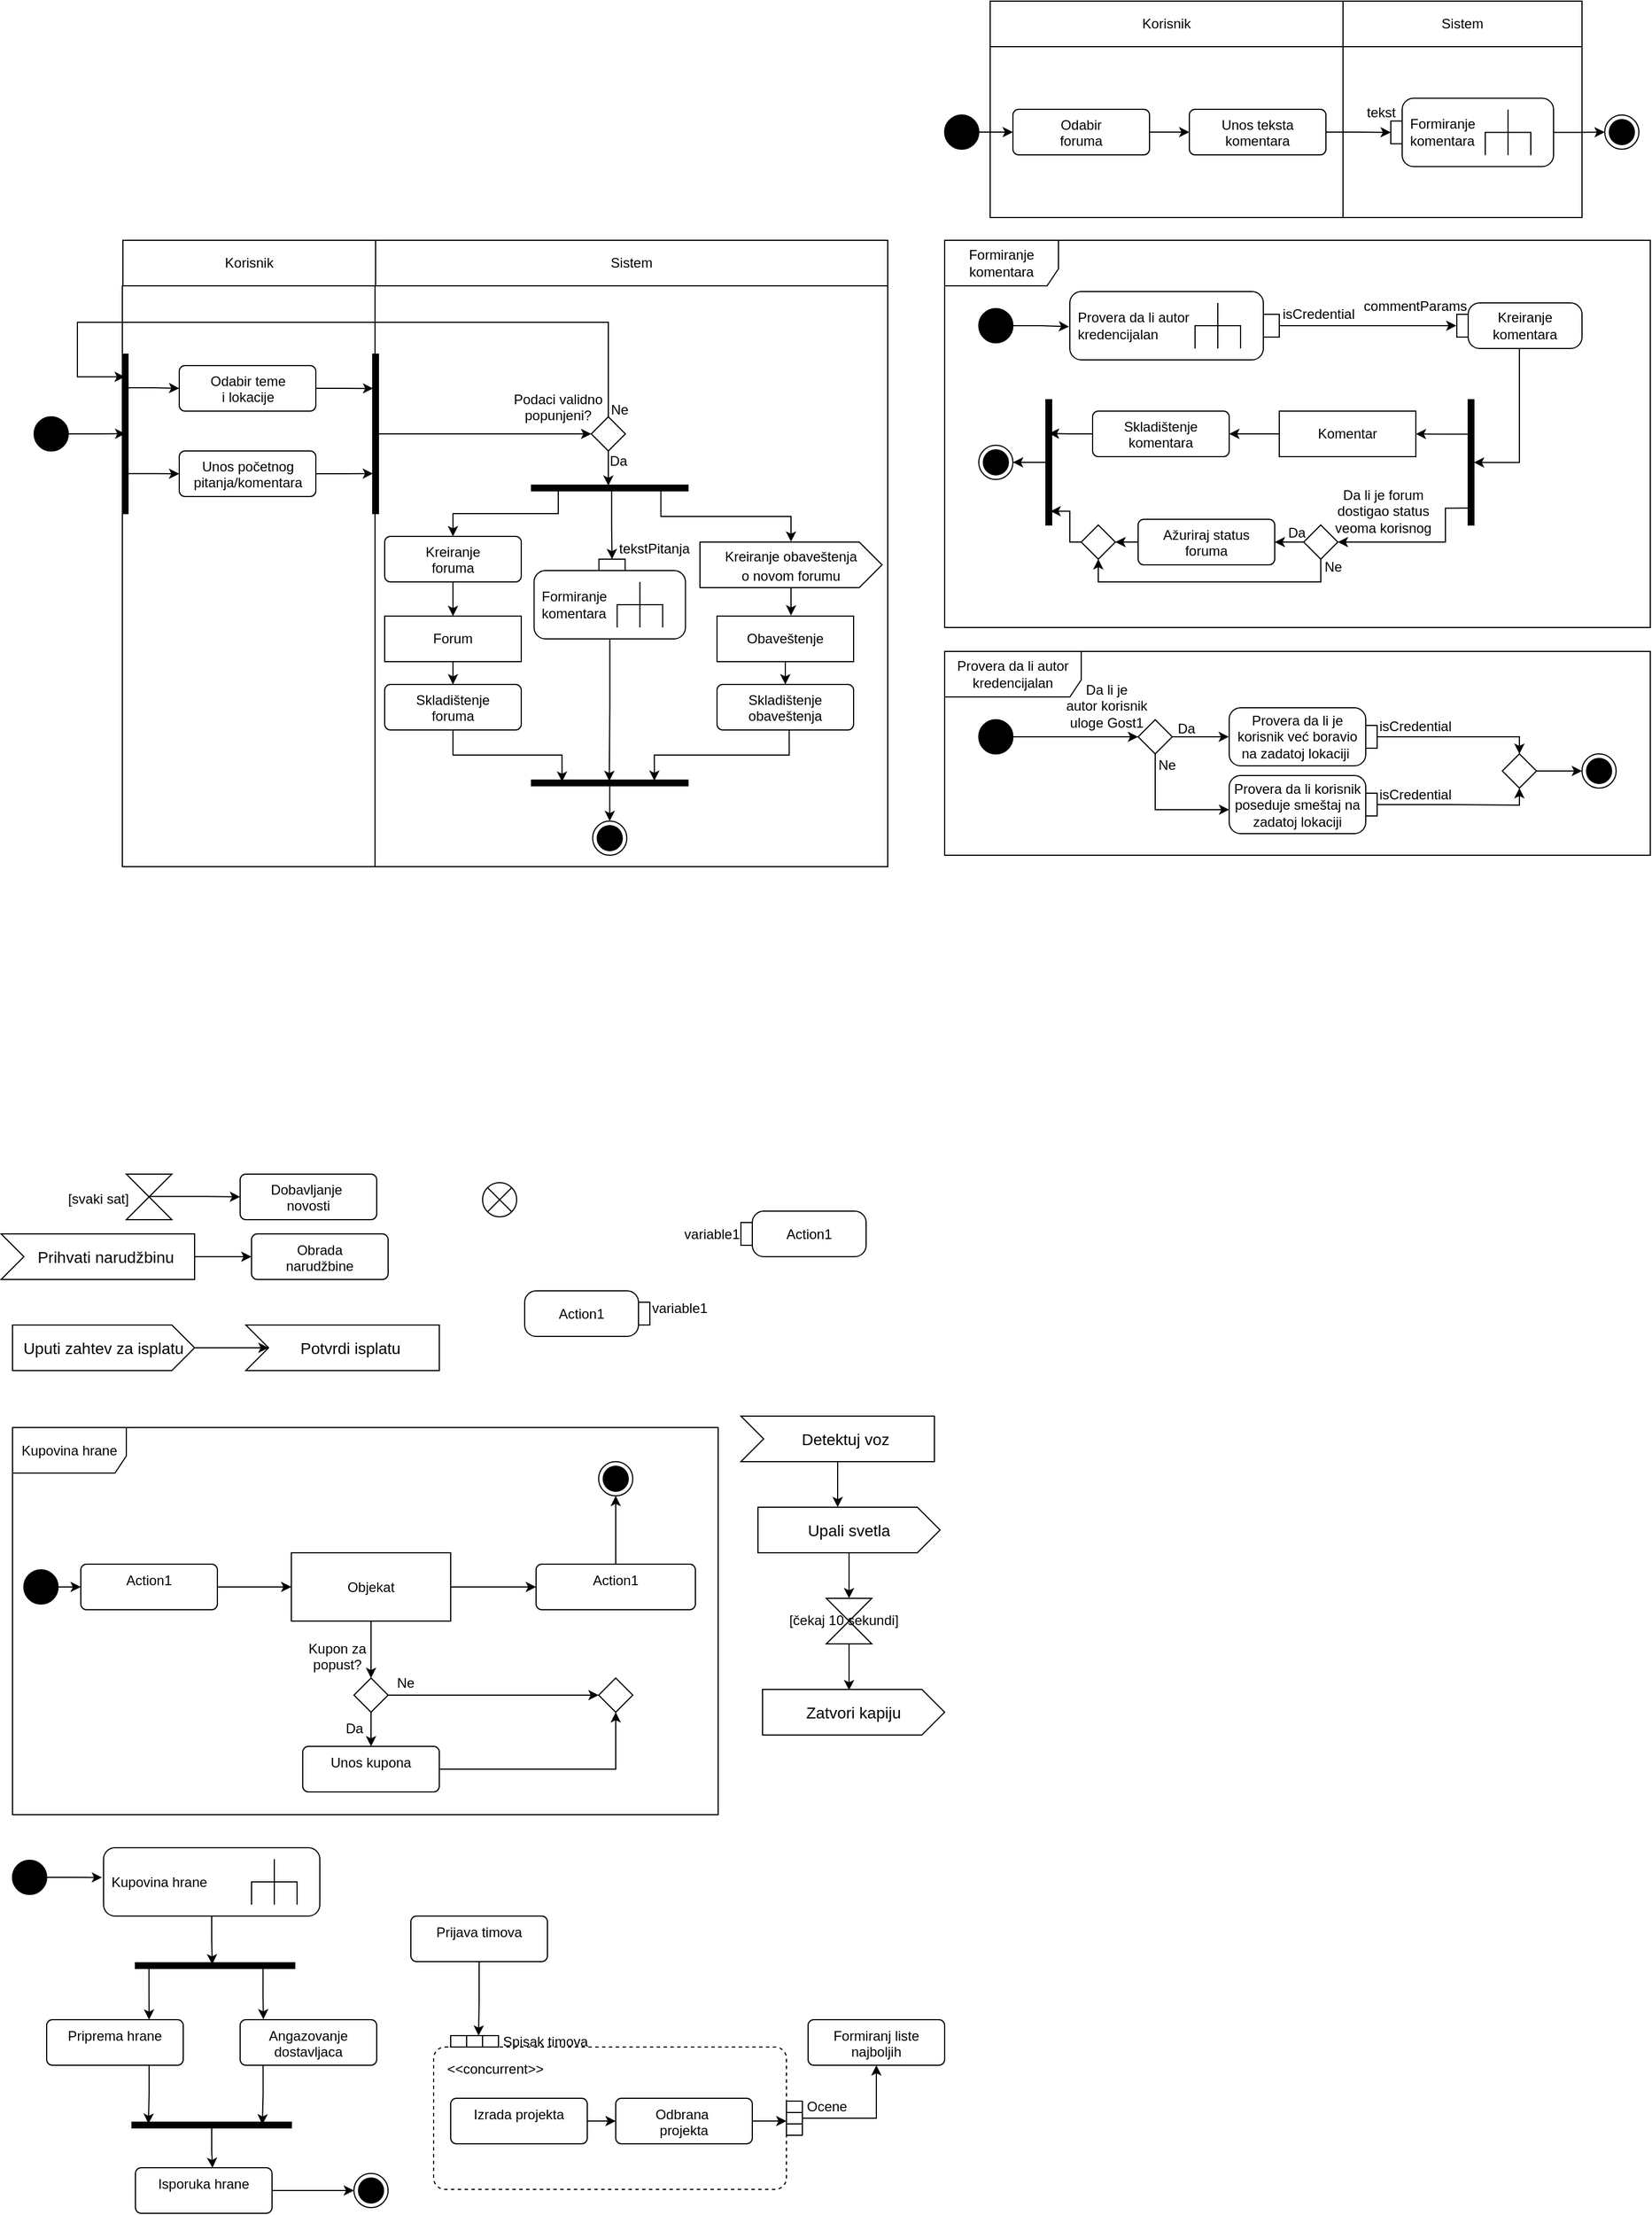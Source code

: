 <mxfile version="21.3.7" type="device">
  <diagram name="Page-1" id="Lxs0pw73j4pEeCtYoE34">
    <mxGraphModel dx="1413" dy="1881" grid="1" gridSize="10" guides="1" tooltips="1" connect="1" arrows="1" fold="1" page="1" pageScale="1" pageWidth="850" pageHeight="1100" math="0" shadow="0">
      <root>
        <mxCell id="0" />
        <mxCell id="1" parent="0" />
        <mxCell id="RdvcRnJohRn7lak4S_97-227" value="" style="html=1;align=center;verticalAlign=middle;rounded=0;absoluteArcSize=1;arcSize=10;dashed=0;whiteSpace=wrap;" vertex="1" parent="1">
          <mxGeometry x="1200" y="-810" width="210" height="150" as="geometry" />
        </mxCell>
        <mxCell id="RdvcRnJohRn7lak4S_97-225" value="" style="html=1;align=center;verticalAlign=middle;rounded=0;absoluteArcSize=1;arcSize=10;dashed=0;whiteSpace=wrap;" vertex="1" parent="1">
          <mxGeometry x="890" y="-810" width="310" height="150" as="geometry" />
        </mxCell>
        <mxCell id="RdvcRnJohRn7lak4S_97-142" value="" style="html=1;align=center;verticalAlign=middle;rounded=0;absoluteArcSize=1;arcSize=10;dashed=0;whiteSpace=wrap;" vertex="1" parent="1">
          <mxGeometry x="349.5" y="-600" width="450.5" height="510" as="geometry" />
        </mxCell>
        <mxCell id="RdvcRnJohRn7lak4S_97-141" value="" style="html=1;align=center;verticalAlign=middle;rounded=0;absoluteArcSize=1;arcSize=10;dashed=0;whiteSpace=wrap;" vertex="1" parent="1">
          <mxGeometry x="127.5" y="-600" width="222" height="510" as="geometry" />
        </mxCell>
        <mxCell id="RdvcRnJohRn7lak4S_97-9" style="edgeStyle=orthogonalEdgeStyle;rounded=0;orthogonalLoop=1;jettySize=auto;html=1;entryX=0;entryY=0.5;entryDx=0;entryDy=0;" edge="1" parent="1" source="RdvcRnJohRn7lak4S_97-1" target="RdvcRnJohRn7lak4S_97-15">
          <mxGeometry relative="1" as="geometry">
            <mxPoint x="281" y="542.5" as="targetPoint" />
          </mxGeometry>
        </mxCell>
        <mxCell id="RdvcRnJohRn7lak4S_97-1" value="Action1" style="html=1;align=center;verticalAlign=top;rounded=1;absoluteArcSize=1;arcSize=10;dashed=0;whiteSpace=wrap;" vertex="1" parent="1">
          <mxGeometry x="91" y="522.5" width="120" height="40" as="geometry" />
        </mxCell>
        <mxCell id="RdvcRnJohRn7lak4S_97-2" value="Action1" style="shape=mxgraph.uml25.action;html=1;align=center;verticalAlign=middle;absoluteArcSize=1;arcSize=10;dashed=0;spacingRight=10;whiteSpace=wrap;" vertex="1" parent="1">
          <mxGeometry x="481" y="282.5" width="110" height="40" as="geometry" />
        </mxCell>
        <mxCell id="RdvcRnJohRn7lak4S_97-3" value="variable1" style="text;verticalAlign=middle;align=left;html=1;" vertex="1" parent="RdvcRnJohRn7lak4S_97-2">
          <mxGeometry x="110" width="60" height="30" as="geometry" />
        </mxCell>
        <mxCell id="RdvcRnJohRn7lak4S_97-4" value="Action1" style="shape=mxgraph.uml25.action;html=1;align=center;verticalAlign=middle;absoluteArcSize=1;arcSize=10;dashed=0;spacingLeft=10;flipH=1;whiteSpace=wrap;" vertex="1" parent="1">
          <mxGeometry x="671" y="212.5" width="110" height="40" as="geometry" />
        </mxCell>
        <mxCell id="RdvcRnJohRn7lak4S_97-5" value="variable1" style="text;verticalAlign=middle;align=right;html=1;" vertex="1" parent="RdvcRnJohRn7lak4S_97-4">
          <mxGeometry x="-60" width="60" height="40" as="geometry" />
        </mxCell>
        <mxCell id="RdvcRnJohRn7lak4S_97-39" style="edgeStyle=orthogonalEdgeStyle;rounded=0;orthogonalLoop=1;jettySize=auto;html=1;entryX=0.297;entryY=0.518;entryDx=0;entryDy=0;entryPerimeter=0;" edge="1" parent="1" source="RdvcRnJohRn7lak4S_97-6" target="RdvcRnJohRn7lak4S_97-38">
          <mxGeometry relative="1" as="geometry" />
        </mxCell>
        <mxCell id="RdvcRnJohRn7lak4S_97-6" value="Kupovina hrane" style="shape=mxgraph.uml25.behaviorAction;html=1;rounded=1;absoluteArcSize=1;arcSize=10;align=left;spacingLeft=5;whiteSpace=wrap;" vertex="1" parent="1">
          <mxGeometry x="111" y="771.5" width="190" height="60" as="geometry" />
        </mxCell>
        <mxCell id="RdvcRnJohRn7lak4S_97-10" style="edgeStyle=orthogonalEdgeStyle;rounded=0;orthogonalLoop=1;jettySize=auto;html=1;entryX=0;entryY=0.5;entryDx=0;entryDy=0;exitX=1;exitY=0.5;exitDx=0;exitDy=0;" edge="1" parent="1" source="RdvcRnJohRn7lak4S_97-15" target="RdvcRnJohRn7lak4S_97-8">
          <mxGeometry relative="1" as="geometry">
            <mxPoint x="421" y="542.5" as="sourcePoint" />
          </mxGeometry>
        </mxCell>
        <mxCell id="RdvcRnJohRn7lak4S_97-20" style="edgeStyle=orthogonalEdgeStyle;rounded=0;orthogonalLoop=1;jettySize=auto;html=1;entryX=0.5;entryY=1;entryDx=0;entryDy=0;" edge="1" parent="1" source="RdvcRnJohRn7lak4S_97-8" target="RdvcRnJohRn7lak4S_97-18">
          <mxGeometry relative="1" as="geometry" />
        </mxCell>
        <mxCell id="RdvcRnJohRn7lak4S_97-8" value="Action1" style="html=1;align=center;verticalAlign=top;rounded=1;absoluteArcSize=1;arcSize=10;dashed=0;whiteSpace=wrap;" vertex="1" parent="1">
          <mxGeometry x="491" y="522.5" width="140" height="40" as="geometry" />
        </mxCell>
        <mxCell id="RdvcRnJohRn7lak4S_97-22" style="edgeStyle=orthogonalEdgeStyle;rounded=0;orthogonalLoop=1;jettySize=auto;html=1;entryX=0.5;entryY=0;entryDx=0;entryDy=0;" edge="1" parent="1" source="RdvcRnJohRn7lak4S_97-15" target="RdvcRnJohRn7lak4S_97-21">
          <mxGeometry relative="1" as="geometry" />
        </mxCell>
        <mxCell id="RdvcRnJohRn7lak4S_97-15" value="Objekat" style="html=1;align=center;verticalAlign=middle;rounded=0;absoluteArcSize=1;arcSize=10;dashed=0;whiteSpace=wrap;" vertex="1" parent="1">
          <mxGeometry x="276" y="512.5" width="140" height="60" as="geometry" />
        </mxCell>
        <mxCell id="RdvcRnJohRn7lak4S_97-19" style="edgeStyle=orthogonalEdgeStyle;rounded=0;orthogonalLoop=1;jettySize=auto;html=1;exitX=1;exitY=0.5;exitDx=0;exitDy=0;entryX=0;entryY=0.5;entryDx=0;entryDy=0;" edge="1" parent="1" source="RdvcRnJohRn7lak4S_97-17" target="RdvcRnJohRn7lak4S_97-1">
          <mxGeometry relative="1" as="geometry" />
        </mxCell>
        <mxCell id="RdvcRnJohRn7lak4S_97-17" value="" style="ellipse;fillColor=strokeColor;html=1;" vertex="1" parent="1">
          <mxGeometry x="41" y="527.5" width="30" height="30" as="geometry" />
        </mxCell>
        <mxCell id="RdvcRnJohRn7lak4S_97-18" value="" style="ellipse;html=1;shape=endState;fillColor=strokeColor;" vertex="1" parent="1">
          <mxGeometry x="546" y="432.5" width="30" height="30" as="geometry" />
        </mxCell>
        <mxCell id="RdvcRnJohRn7lak4S_97-28" style="edgeStyle=orthogonalEdgeStyle;rounded=0;orthogonalLoop=1;jettySize=auto;html=1;entryX=0.5;entryY=0;entryDx=0;entryDy=0;" edge="1" parent="1" source="RdvcRnJohRn7lak4S_97-21" target="RdvcRnJohRn7lak4S_97-27">
          <mxGeometry relative="1" as="geometry" />
        </mxCell>
        <mxCell id="RdvcRnJohRn7lak4S_97-30" style="edgeStyle=orthogonalEdgeStyle;rounded=0;orthogonalLoop=1;jettySize=auto;html=1;entryX=0;entryY=0.5;entryDx=0;entryDy=0;" edge="1" parent="1" source="RdvcRnJohRn7lak4S_97-21" target="RdvcRnJohRn7lak4S_97-29">
          <mxGeometry relative="1" as="geometry" />
        </mxCell>
        <mxCell id="RdvcRnJohRn7lak4S_97-21" value="" style="rhombus;" vertex="1" parent="1">
          <mxGeometry x="331" y="622.5" width="30" height="30" as="geometry" />
        </mxCell>
        <mxCell id="RdvcRnJohRn7lak4S_97-26" value="Kupon za &lt;br&gt;popust?" style="text;html=1;align=center;" vertex="1" parent="1">
          <mxGeometry x="216" y="582.5" width="200" height="25" as="geometry" />
        </mxCell>
        <mxCell id="RdvcRnJohRn7lak4S_97-32" style="edgeStyle=orthogonalEdgeStyle;rounded=0;orthogonalLoop=1;jettySize=auto;html=1;entryX=0.5;entryY=1;entryDx=0;entryDy=0;" edge="1" parent="1" source="RdvcRnJohRn7lak4S_97-27" target="RdvcRnJohRn7lak4S_97-29">
          <mxGeometry relative="1" as="geometry" />
        </mxCell>
        <mxCell id="RdvcRnJohRn7lak4S_97-27" value="Unos kupona" style="html=1;align=center;verticalAlign=top;rounded=1;absoluteArcSize=1;arcSize=10;dashed=0;whiteSpace=wrap;" vertex="1" parent="1">
          <mxGeometry x="286" y="682.5" width="120" height="40" as="geometry" />
        </mxCell>
        <mxCell id="RdvcRnJohRn7lak4S_97-29" value="" style="rhombus;" vertex="1" parent="1">
          <mxGeometry x="546" y="622.5" width="30" height="30" as="geometry" />
        </mxCell>
        <mxCell id="RdvcRnJohRn7lak4S_97-33" value="Da" style="text;html=1;align=center;" vertex="1" parent="1">
          <mxGeometry x="231" y="652.5" width="200" height="25" as="geometry" />
        </mxCell>
        <mxCell id="RdvcRnJohRn7lak4S_97-35" value="Ne" style="text;html=1;align=center;" vertex="1" parent="1">
          <mxGeometry x="276" y="612.5" width="200" height="25" as="geometry" />
        </mxCell>
        <mxCell id="RdvcRnJohRn7lak4S_97-37" style="edgeStyle=orthogonalEdgeStyle;rounded=0;orthogonalLoop=1;jettySize=auto;html=1;entryX=-0.007;entryY=0.435;entryDx=0;entryDy=0;entryPerimeter=0;" edge="1" parent="1" source="RdvcRnJohRn7lak4S_97-36" target="RdvcRnJohRn7lak4S_97-6">
          <mxGeometry relative="1" as="geometry" />
        </mxCell>
        <mxCell id="RdvcRnJohRn7lak4S_97-36" value="" style="ellipse;fillColor=strokeColor;html=1;" vertex="1" parent="1">
          <mxGeometry x="31" y="782.5" width="30" height="30" as="geometry" />
        </mxCell>
        <mxCell id="RdvcRnJohRn7lak4S_97-38" value="" style="html=1;points=[];perimeter=orthogonalPerimeter;fillColor=strokeColor;direction=south;" vertex="1" parent="1">
          <mxGeometry x="139" y="872.5" width="140" height="5" as="geometry" />
        </mxCell>
        <mxCell id="RdvcRnJohRn7lak4S_97-40" value="Priprema hrane" style="html=1;align=center;verticalAlign=top;rounded=1;absoluteArcSize=1;arcSize=10;dashed=0;whiteSpace=wrap;" vertex="1" parent="1">
          <mxGeometry x="61" y="922.5" width="120" height="40" as="geometry" />
        </mxCell>
        <mxCell id="RdvcRnJohRn7lak4S_97-41" value="Angazovanje&lt;br&gt;dostavljaca" style="html=1;align=center;verticalAlign=top;rounded=1;absoluteArcSize=1;arcSize=10;dashed=0;whiteSpace=wrap;" vertex="1" parent="1">
          <mxGeometry x="231" y="922.5" width="120" height="40" as="geometry" />
        </mxCell>
        <mxCell id="RdvcRnJohRn7lak4S_97-42" style="edgeStyle=orthogonalEdgeStyle;rounded=0;orthogonalLoop=1;jettySize=auto;html=1;exitX=1.076;exitY=0.915;exitDx=0;exitDy=0;exitPerimeter=0;entryX=0.75;entryY=0;entryDx=0;entryDy=0;" edge="1" parent="1" source="RdvcRnJohRn7lak4S_97-38" target="RdvcRnJohRn7lak4S_97-40">
          <mxGeometry relative="1" as="geometry">
            <mxPoint x="150.58" y="892.5" as="sourcePoint" />
            <mxPoint x="151" y="912.5" as="targetPoint" />
          </mxGeometry>
        </mxCell>
        <mxCell id="RdvcRnJohRn7lak4S_97-43" style="edgeStyle=orthogonalEdgeStyle;rounded=0;orthogonalLoop=1;jettySize=auto;html=1;exitX=0.897;exitY=0.199;exitDx=0;exitDy=0;exitPerimeter=0;entryX=0.17;entryY=-0.008;entryDx=0;entryDy=0;entryPerimeter=0;" edge="1" parent="1" source="RdvcRnJohRn7lak4S_97-38" target="RdvcRnJohRn7lak4S_97-41">
          <mxGeometry relative="1" as="geometry">
            <mxPoint x="251" y="882.5" as="sourcePoint" />
            <mxPoint x="251" y="912.5" as="targetPoint" />
            <Array as="points" />
          </mxGeometry>
        </mxCell>
        <mxCell id="RdvcRnJohRn7lak4S_97-49" style="edgeStyle=orthogonalEdgeStyle;rounded=0;orthogonalLoop=1;jettySize=auto;html=1;entryX=0.564;entryY=0.004;entryDx=0;entryDy=0;entryPerimeter=0;" edge="1" parent="1" source="RdvcRnJohRn7lak4S_97-44" target="RdvcRnJohRn7lak4S_97-48">
          <mxGeometry relative="1" as="geometry" />
        </mxCell>
        <mxCell id="RdvcRnJohRn7lak4S_97-44" value="" style="html=1;points=[];perimeter=orthogonalPerimeter;fillColor=strokeColor;direction=south;" vertex="1" parent="1">
          <mxGeometry x="136" y="1012.5" width="140" height="5" as="geometry" />
        </mxCell>
        <mxCell id="RdvcRnJohRn7lak4S_97-45" style="edgeStyle=orthogonalEdgeStyle;rounded=0;orthogonalLoop=1;jettySize=auto;html=1;exitX=0.75;exitY=1;exitDx=0;exitDy=0;entryX=0.278;entryY=0.897;entryDx=0;entryDy=0;entryPerimeter=0;" edge="1" parent="1" source="RdvcRnJohRn7lak4S_97-40" target="RdvcRnJohRn7lak4S_97-44">
          <mxGeometry relative="1" as="geometry">
            <mxPoint x="150.8" y="972.5" as="sourcePoint" />
            <mxPoint x="150.8" y="1017.5" as="targetPoint" />
          </mxGeometry>
        </mxCell>
        <mxCell id="RdvcRnJohRn7lak4S_97-46" style="edgeStyle=orthogonalEdgeStyle;rounded=0;orthogonalLoop=1;jettySize=auto;html=1;entryX=0.401;entryY=0.182;entryDx=0;entryDy=0;exitX=0.168;exitY=0.995;exitDx=0;exitDy=0;exitPerimeter=0;entryPerimeter=0;" edge="1" parent="1" source="RdvcRnJohRn7lak4S_97-41" target="RdvcRnJohRn7lak4S_97-44">
          <mxGeometry relative="1" as="geometry">
            <mxPoint x="251" y="972.5" as="sourcePoint" />
            <mxPoint x="251" y="1017.5" as="targetPoint" />
          </mxGeometry>
        </mxCell>
        <mxCell id="RdvcRnJohRn7lak4S_97-51" style="edgeStyle=orthogonalEdgeStyle;rounded=0;orthogonalLoop=1;jettySize=auto;html=1;entryX=0;entryY=0.5;entryDx=0;entryDy=0;" edge="1" parent="1" source="RdvcRnJohRn7lak4S_97-48" target="RdvcRnJohRn7lak4S_97-50">
          <mxGeometry relative="1" as="geometry" />
        </mxCell>
        <mxCell id="RdvcRnJohRn7lak4S_97-48" value="Isporuka hrane" style="html=1;align=center;verticalAlign=top;rounded=1;absoluteArcSize=1;arcSize=10;dashed=0;whiteSpace=wrap;" vertex="1" parent="1">
          <mxGeometry x="139" y="1052.5" width="120" height="40" as="geometry" />
        </mxCell>
        <mxCell id="RdvcRnJohRn7lak4S_97-50" value="" style="ellipse;html=1;shape=endState;fillColor=strokeColor;" vertex="1" parent="1">
          <mxGeometry x="331" y="1057.5" width="30" height="30" as="geometry" />
        </mxCell>
        <mxCell id="RdvcRnJohRn7lak4S_97-52" value="Kupovina hrane" style="shape=umlFrame;whiteSpace=wrap;html=1;pointerEvents=0;recursiveResize=0;container=1;collapsible=0;width=100;height=40;" vertex="1" parent="1">
          <mxGeometry x="31" y="402.5" width="620" height="340" as="geometry" />
        </mxCell>
        <mxCell id="RdvcRnJohRn7lak4S_97-54" value="Potvrdi isplatu" style="html=1;shape=mxgraph.infographic.ribbonSimple;notch1=20;notch2=0;align=center;verticalAlign=middle;fontSize=14;fontStyle=0;fillColor=#FFFFFF;flipH=0;spacingRight=0;spacingLeft=14;whiteSpace=wrap;" vertex="1" parent="1">
          <mxGeometry x="236" y="312.5" width="170" height="40" as="geometry" />
        </mxCell>
        <mxCell id="RdvcRnJohRn7lak4S_97-56" style="edgeStyle=orthogonalEdgeStyle;rounded=0;orthogonalLoop=1;jettySize=auto;html=1;entryX=0;entryY=0;entryDx=20;entryDy=20;entryPerimeter=0;" edge="1" parent="1" source="RdvcRnJohRn7lak4S_97-55" target="RdvcRnJohRn7lak4S_97-54">
          <mxGeometry relative="1" as="geometry" />
        </mxCell>
        <mxCell id="RdvcRnJohRn7lak4S_97-55" value="Uputi zahtev za isplatu" style="html=1;shape=mxgraph.infographic.ribbonSimple;notch1=0;notch2=20;align=center;verticalAlign=middle;fontSize=14;fontStyle=0;fillColor=#FFFFFF;whiteSpace=wrap;" vertex="1" parent="1">
          <mxGeometry x="31" y="312.5" width="160" height="40" as="geometry" />
        </mxCell>
        <mxCell id="RdvcRnJohRn7lak4S_97-59" style="edgeStyle=orthogonalEdgeStyle;rounded=0;orthogonalLoop=1;jettySize=auto;html=1;entryX=0;entryY=0.5;entryDx=0;entryDy=0;" edge="1" parent="1" source="RdvcRnJohRn7lak4S_97-57" target="RdvcRnJohRn7lak4S_97-58">
          <mxGeometry relative="1" as="geometry" />
        </mxCell>
        <mxCell id="RdvcRnJohRn7lak4S_97-57" value="Prihvati narudžbinu" style="html=1;shape=mxgraph.infographic.ribbonSimple;notch1=20;notch2=0;align=center;verticalAlign=middle;fontSize=14;fontStyle=0;fillColor=#FFFFFF;flipH=0;spacingRight=0;spacingLeft=14;whiteSpace=wrap;" vertex="1" parent="1">
          <mxGeometry x="21" y="232.5" width="170" height="40" as="geometry" />
        </mxCell>
        <mxCell id="RdvcRnJohRn7lak4S_97-58" value="Obrada&lt;br&gt;narudžbine" style="html=1;align=center;verticalAlign=top;rounded=1;absoluteArcSize=1;arcSize=10;dashed=0;whiteSpace=wrap;" vertex="1" parent="1">
          <mxGeometry x="241" y="232.5" width="120" height="40" as="geometry" />
        </mxCell>
        <mxCell id="RdvcRnJohRn7lak4S_97-63" style="edgeStyle=orthogonalEdgeStyle;rounded=0;orthogonalLoop=1;jettySize=auto;html=1;entryX=0;entryY=0.5;entryDx=0;entryDy=0;exitX=0.512;exitY=0.491;exitDx=0;exitDy=0;exitPerimeter=0;" edge="1" parent="1" source="RdvcRnJohRn7lak4S_97-60" target="RdvcRnJohRn7lak4S_97-62">
          <mxGeometry relative="1" as="geometry" />
        </mxCell>
        <mxCell id="RdvcRnJohRn7lak4S_97-60" value="" style="shape=collate;html=1;" vertex="1" parent="1">
          <mxGeometry x="131" y="180" width="40" height="40" as="geometry" />
        </mxCell>
        <mxCell id="RdvcRnJohRn7lak4S_97-61" value="[svaki sat]" style="text;html=1;align=center;" vertex="1" parent="1">
          <mxGeometry x="63.5" y="187.5" width="85" height="25" as="geometry" />
        </mxCell>
        <mxCell id="RdvcRnJohRn7lak4S_97-62" value="Dobavljanje&amp;nbsp;&lt;br&gt;novosti" style="html=1;align=center;verticalAlign=top;rounded=1;absoluteArcSize=1;arcSize=10;dashed=0;whiteSpace=wrap;" vertex="1" parent="1">
          <mxGeometry x="231" y="180" width="120" height="40" as="geometry" />
        </mxCell>
        <mxCell id="RdvcRnJohRn7lak4S_97-69" style="edgeStyle=orthogonalEdgeStyle;rounded=0;orthogonalLoop=1;jettySize=auto;html=1;entryX=0;entryY=0;entryDx=70;entryDy=0;entryPerimeter=0;" edge="1" parent="1" source="RdvcRnJohRn7lak4S_97-64" target="RdvcRnJohRn7lak4S_97-65">
          <mxGeometry relative="1" as="geometry" />
        </mxCell>
        <mxCell id="RdvcRnJohRn7lak4S_97-64" value="Detektuj voz" style="html=1;shape=mxgraph.infographic.ribbonSimple;notch1=20;notch2=0;align=center;verticalAlign=middle;fontSize=14;fontStyle=0;fillColor=#FFFFFF;flipH=0;spacingRight=0;spacingLeft=14;whiteSpace=wrap;" vertex="1" parent="1">
          <mxGeometry x="671" y="392.5" width="170" height="40" as="geometry" />
        </mxCell>
        <mxCell id="RdvcRnJohRn7lak4S_97-70" style="edgeStyle=orthogonalEdgeStyle;rounded=0;orthogonalLoop=1;jettySize=auto;html=1;entryX=0.5;entryY=0;entryDx=0;entryDy=0;" edge="1" parent="1" source="RdvcRnJohRn7lak4S_97-65" target="RdvcRnJohRn7lak4S_97-66">
          <mxGeometry relative="1" as="geometry" />
        </mxCell>
        <mxCell id="RdvcRnJohRn7lak4S_97-65" value="Upali svetla" style="html=1;shape=mxgraph.infographic.ribbonSimple;notch1=0;notch2=20;align=center;verticalAlign=middle;fontSize=14;fontStyle=0;fillColor=#FFFFFF;whiteSpace=wrap;" vertex="1" parent="1">
          <mxGeometry x="686" y="472.5" width="160" height="40" as="geometry" />
        </mxCell>
        <mxCell id="RdvcRnJohRn7lak4S_97-71" style="edgeStyle=orthogonalEdgeStyle;rounded=0;orthogonalLoop=1;jettySize=auto;html=1;entryX=0.475;entryY=0.017;entryDx=0;entryDy=0;entryPerimeter=0;" edge="1" parent="1" source="RdvcRnJohRn7lak4S_97-66" target="RdvcRnJohRn7lak4S_97-68">
          <mxGeometry relative="1" as="geometry" />
        </mxCell>
        <mxCell id="RdvcRnJohRn7lak4S_97-66" value="" style="shape=collate;html=1;" vertex="1" parent="1">
          <mxGeometry x="746" y="552.5" width="40" height="40" as="geometry" />
        </mxCell>
        <mxCell id="RdvcRnJohRn7lak4S_97-67" value="[čekaj 10 sekundi]" style="text;html=1;align=center;" vertex="1" parent="1">
          <mxGeometry x="718.5" y="557.5" width="85" height="25" as="geometry" />
        </mxCell>
        <mxCell id="RdvcRnJohRn7lak4S_97-68" value="Zatvori kapiju" style="html=1;shape=mxgraph.infographic.ribbonSimple;notch1=0;notch2=20;align=center;verticalAlign=middle;fontSize=14;fontStyle=0;fillColor=#FFFFFF;whiteSpace=wrap;" vertex="1" parent="1">
          <mxGeometry x="690" y="632.5" width="160" height="40" as="geometry" />
        </mxCell>
        <mxCell id="RdvcRnJohRn7lak4S_97-78" style="edgeStyle=orthogonalEdgeStyle;rounded=0;orthogonalLoop=1;jettySize=auto;html=1;entryX=0.75;entryY=0;entryDx=0;entryDy=0;" edge="1" parent="1" source="RdvcRnJohRn7lak4S_97-72" target="RdvcRnJohRn7lak4S_97-77">
          <mxGeometry relative="1" as="geometry" />
        </mxCell>
        <mxCell id="RdvcRnJohRn7lak4S_97-72" value="Prijava timova" style="html=1;align=center;verticalAlign=top;rounded=1;absoluteArcSize=1;arcSize=10;dashed=0;whiteSpace=wrap;" vertex="1" parent="1">
          <mxGeometry x="381" y="831.5" width="120" height="40" as="geometry" />
        </mxCell>
        <mxCell id="RdvcRnJohRn7lak4S_97-74" value="&amp;lt;&amp;lt;concurrent&amp;gt;&amp;gt;" style="dashed=1;rounded=1;absoluteArcSize=1;arcSize=20;html=1;verticalAlign=top;align=left;spacingTop=5;spacingLeft=10;whiteSpace=wrap;" vertex="1" parent="1">
          <mxGeometry x="401" y="946.5" width="310" height="125" as="geometry" />
        </mxCell>
        <mxCell id="RdvcRnJohRn7lak4S_97-75" value="Spisak timova" style="fontStyle=0;labelPosition=right;verticalLabelPosition=middle;align=left;verticalAlign=middle;spacingLeft=2;html=1;" vertex="1" parent="1">
          <mxGeometry x="444" y="936.5" width="14" height="10" as="geometry" />
        </mxCell>
        <mxCell id="RdvcRnJohRn7lak4S_97-76" value="" style="fontStyle=0;labelPosition=right;verticalLabelPosition=middle;align=left;verticalAlign=middle;spacingLeft=2;html=1;" vertex="1" parent="1">
          <mxGeometry x="416" y="936.5" width="14" height="10" as="geometry" />
        </mxCell>
        <mxCell id="RdvcRnJohRn7lak4S_97-77" value="" style="fontStyle=0;labelPosition=right;verticalLabelPosition=middle;align=left;verticalAlign=middle;spacingLeft=2;html=1;" vertex="1" parent="1">
          <mxGeometry x="430" y="936.5" width="14" height="10" as="geometry" />
        </mxCell>
        <mxCell id="RdvcRnJohRn7lak4S_97-81" style="edgeStyle=orthogonalEdgeStyle;rounded=0;orthogonalLoop=1;jettySize=auto;html=1;entryX=0;entryY=0.5;entryDx=0;entryDy=0;" edge="1" parent="1" source="RdvcRnJohRn7lak4S_97-79" target="RdvcRnJohRn7lak4S_97-80">
          <mxGeometry relative="1" as="geometry" />
        </mxCell>
        <mxCell id="RdvcRnJohRn7lak4S_97-79" value="Izrada projekta&lt;br&gt;" style="html=1;align=center;verticalAlign=top;rounded=1;absoluteArcSize=1;arcSize=10;dashed=0;whiteSpace=wrap;" vertex="1" parent="1">
          <mxGeometry x="416" y="991.5" width="120" height="40" as="geometry" />
        </mxCell>
        <mxCell id="RdvcRnJohRn7lak4S_97-88" style="edgeStyle=orthogonalEdgeStyle;rounded=0;orthogonalLoop=1;jettySize=auto;html=1;entryX=0;entryY=0.75;entryDx=0;entryDy=0;" edge="1" parent="1" source="RdvcRnJohRn7lak4S_97-80" target="RdvcRnJohRn7lak4S_97-83">
          <mxGeometry relative="1" as="geometry" />
        </mxCell>
        <mxCell id="RdvcRnJohRn7lak4S_97-80" value="Odbrana&amp;nbsp;&lt;br&gt;projekta" style="html=1;align=center;verticalAlign=top;rounded=1;absoluteArcSize=1;arcSize=10;dashed=0;whiteSpace=wrap;" vertex="1" parent="1">
          <mxGeometry x="561" y="991.5" width="120" height="40" as="geometry" />
        </mxCell>
        <mxCell id="RdvcRnJohRn7lak4S_97-90" style="edgeStyle=orthogonalEdgeStyle;rounded=0;orthogonalLoop=1;jettySize=auto;html=1;entryX=0.5;entryY=1;entryDx=0;entryDy=0;" edge="1" parent="1" source="RdvcRnJohRn7lak4S_97-83" target="RdvcRnJohRn7lak4S_97-89">
          <mxGeometry relative="1" as="geometry">
            <mxPoint x="791" y="982.5" as="targetPoint" />
          </mxGeometry>
        </mxCell>
        <mxCell id="RdvcRnJohRn7lak4S_97-83" value="" style="fontStyle=0;labelPosition=right;verticalLabelPosition=middle;align=left;verticalAlign=middle;spacingLeft=2;html=1;" vertex="1" parent="1">
          <mxGeometry x="711" y="1004" width="14" height="10" as="geometry" />
        </mxCell>
        <mxCell id="RdvcRnJohRn7lak4S_97-84" value="" style="fontStyle=0;labelPosition=right;verticalLabelPosition=middle;align=left;verticalAlign=middle;spacingLeft=2;html=1;" vertex="1" parent="1">
          <mxGeometry x="711" y="1014" width="14" height="10" as="geometry" />
        </mxCell>
        <mxCell id="RdvcRnJohRn7lak4S_97-85" value="Ocene" style="fontStyle=0;labelPosition=right;verticalLabelPosition=middle;align=left;verticalAlign=middle;spacingLeft=2;html=1;" vertex="1" parent="1">
          <mxGeometry x="711" y="994" width="14" height="10" as="geometry" />
        </mxCell>
        <mxCell id="RdvcRnJohRn7lak4S_97-89" value="Formiranj liste&lt;br&gt;najboljih" style="html=1;align=center;verticalAlign=top;rounded=1;absoluteArcSize=1;arcSize=10;dashed=0;whiteSpace=wrap;" vertex="1" parent="1">
          <mxGeometry x="730" y="922.5" width="120" height="40" as="geometry" />
        </mxCell>
        <mxCell id="RdvcRnJohRn7lak4S_97-91" value="" style="shape=sumEllipse;perimeter=ellipsePerimeter;html=1;backgroundOutline=1;" vertex="1" parent="1">
          <mxGeometry x="444" y="187.5" width="30" height="30" as="geometry" />
        </mxCell>
        <mxCell id="RdvcRnJohRn7lak4S_97-101" style="edgeStyle=orthogonalEdgeStyle;rounded=0;orthogonalLoop=1;jettySize=auto;html=1;entryX=0.481;entryY=0.501;entryDx=0;entryDy=0;entryPerimeter=0;" edge="1" parent="1" source="RdvcRnJohRn7lak4S_97-92" target="RdvcRnJohRn7lak4S_97-100">
          <mxGeometry relative="1" as="geometry" />
        </mxCell>
        <mxCell id="RdvcRnJohRn7lak4S_97-92" value="" style="ellipse;fillColor=strokeColor;html=1;" vertex="1" parent="1">
          <mxGeometry x="50" y="-485" width="30" height="30" as="geometry" />
        </mxCell>
        <mxCell id="RdvcRnJohRn7lak4S_97-93" value="Odabir teme&lt;br&gt;i lokacije" style="html=1;align=center;verticalAlign=top;rounded=1;absoluteArcSize=1;arcSize=10;dashed=0;whiteSpace=wrap;" vertex="1" parent="1">
          <mxGeometry x="177.5" y="-530" width="120" height="40" as="geometry" />
        </mxCell>
        <mxCell id="RdvcRnJohRn7lak4S_97-126" style="edgeStyle=orthogonalEdgeStyle;rounded=0;orthogonalLoop=1;jettySize=auto;html=1;entryX=0.894;entryY=0.491;entryDx=0;entryDy=0;entryPerimeter=0;" edge="1" parent="1" source="RdvcRnJohRn7lak4S_97-95" target="RdvcRnJohRn7lak4S_97-113">
          <mxGeometry relative="1" as="geometry" />
        </mxCell>
        <mxCell id="RdvcRnJohRn7lak4S_97-95" value="" style="rhombus;" vertex="1" parent="1">
          <mxGeometry x="539.5" y="-485" width="30" height="30" as="geometry" />
        </mxCell>
        <mxCell id="RdvcRnJohRn7lak4S_97-96" value="Podaci validno&lt;br&gt;popunjeni?" style="text;html=1;align=center;" vertex="1" parent="1">
          <mxGeometry x="475" y="-514" width="70" height="40" as="geometry" />
        </mxCell>
        <mxCell id="RdvcRnJohRn7lak4S_97-99" value="Ne" style="text;html=1;align=center;" vertex="1" parent="1">
          <mxGeometry x="548" y="-505" width="32" height="30" as="geometry" />
        </mxCell>
        <mxCell id="RdvcRnJohRn7lak4S_97-100" value="" style="html=1;points=[];perimeter=orthogonalPerimeter;fillColor=strokeColor;direction=west;" vertex="1" parent="1">
          <mxGeometry x="127.5" y="-540" width="5" height="140" as="geometry" />
        </mxCell>
        <mxCell id="RdvcRnJohRn7lak4S_97-102" value="Unos početnog&lt;br&gt;pitanja/komentara" style="html=1;align=center;verticalAlign=top;rounded=1;absoluteArcSize=1;arcSize=10;dashed=0;whiteSpace=wrap;" vertex="1" parent="1">
          <mxGeometry x="177.5" y="-455" width="120" height="40" as="geometry" />
        </mxCell>
        <mxCell id="RdvcRnJohRn7lak4S_97-103" style="edgeStyle=orthogonalEdgeStyle;rounded=0;orthogonalLoop=1;jettySize=auto;html=1;entryX=0;entryY=0.5;entryDx=0;entryDy=0;exitX=0.471;exitY=0.251;exitDx=0;exitDy=0;exitPerimeter=0;" edge="1" parent="1" source="RdvcRnJohRn7lak4S_97-100" target="RdvcRnJohRn7lak4S_97-102">
          <mxGeometry relative="1" as="geometry">
            <mxPoint x="142.5" y="-435.16" as="sourcePoint" />
            <mxPoint x="212.5" y="-435.16" as="targetPoint" />
          </mxGeometry>
        </mxCell>
        <mxCell id="RdvcRnJohRn7lak4S_97-104" style="edgeStyle=orthogonalEdgeStyle;rounded=0;orthogonalLoop=1;jettySize=auto;html=1;entryX=0;entryY=0.5;entryDx=0;entryDy=0;exitX=0.407;exitY=0.789;exitDx=0;exitDy=0;exitPerimeter=0;" edge="1" parent="1" source="RdvcRnJohRn7lak4S_97-100" target="RdvcRnJohRn7lak4S_97-93">
          <mxGeometry relative="1" as="geometry">
            <mxPoint x="145" y="-510.28" as="sourcePoint" />
            <mxPoint x="215" y="-510.28" as="targetPoint" />
          </mxGeometry>
        </mxCell>
        <mxCell id="RdvcRnJohRn7lak4S_97-108" style="edgeStyle=orthogonalEdgeStyle;rounded=0;orthogonalLoop=1;jettySize=auto;html=1;entryX=0;entryY=0.5;entryDx=0;entryDy=0;" edge="1" parent="1" source="RdvcRnJohRn7lak4S_97-105" target="RdvcRnJohRn7lak4S_97-95">
          <mxGeometry relative="1" as="geometry" />
        </mxCell>
        <mxCell id="RdvcRnJohRn7lak4S_97-105" value="" style="html=1;points=[];perimeter=orthogonalPerimeter;fillColor=strokeColor;direction=west;" vertex="1" parent="1">
          <mxGeometry x="347.5" y="-540" width="5" height="140" as="geometry" />
        </mxCell>
        <mxCell id="RdvcRnJohRn7lak4S_97-106" style="edgeStyle=orthogonalEdgeStyle;rounded=0;orthogonalLoop=1;jettySize=auto;html=1;entryX=0.917;entryY=0.785;entryDx=0;entryDy=0;exitX=1;exitY=0.5;exitDx=0;exitDy=0;entryPerimeter=0;" edge="1" parent="1" source="RdvcRnJohRn7lak4S_97-93" target="RdvcRnJohRn7lak4S_97-105">
          <mxGeometry relative="1" as="geometry">
            <mxPoint x="300.5" y="-510.19" as="sourcePoint" />
            <mxPoint x="347.5" y="-510.19" as="targetPoint" />
          </mxGeometry>
        </mxCell>
        <mxCell id="RdvcRnJohRn7lak4S_97-107" style="edgeStyle=orthogonalEdgeStyle;rounded=0;orthogonalLoop=1;jettySize=auto;html=1;exitX=1;exitY=0.5;exitDx=0;exitDy=0;entryX=0.951;entryY=0.251;entryDx=0;entryDy=0;entryPerimeter=0;" edge="1" parent="1" source="RdvcRnJohRn7lak4S_97-102" target="RdvcRnJohRn7lak4S_97-105">
          <mxGeometry relative="1" as="geometry">
            <mxPoint x="310" y="-435.11" as="sourcePoint" />
            <mxPoint x="347.5" y="-435" as="targetPoint" />
          </mxGeometry>
        </mxCell>
        <mxCell id="RdvcRnJohRn7lak4S_97-110" value="Da" style="text;html=1;align=center;" vertex="1" parent="1">
          <mxGeometry x="547" y="-460" width="32" height="30" as="geometry" />
        </mxCell>
        <mxCell id="RdvcRnJohRn7lak4S_97-118" style="edgeStyle=orthogonalEdgeStyle;rounded=0;orthogonalLoop=1;jettySize=auto;html=1;entryX=0.5;entryY=0;entryDx=0;entryDy=0;" edge="1" parent="1" source="RdvcRnJohRn7lak4S_97-111" target="RdvcRnJohRn7lak4S_97-112">
          <mxGeometry relative="1" as="geometry" />
        </mxCell>
        <mxCell id="RdvcRnJohRn7lak4S_97-111" value="Kreiranje&lt;br&gt;foruma" style="html=1;align=center;verticalAlign=top;rounded=1;absoluteArcSize=1;arcSize=10;dashed=0;whiteSpace=wrap;" vertex="1" parent="1">
          <mxGeometry x="358" y="-380" width="120" height="40" as="geometry" />
        </mxCell>
        <mxCell id="RdvcRnJohRn7lak4S_97-122" style="edgeStyle=orthogonalEdgeStyle;rounded=0;orthogonalLoop=1;jettySize=auto;html=1;entryX=0.5;entryY=0;entryDx=0;entryDy=0;" edge="1" parent="1" source="RdvcRnJohRn7lak4S_97-112" target="RdvcRnJohRn7lak4S_97-120">
          <mxGeometry relative="1" as="geometry" />
        </mxCell>
        <mxCell id="RdvcRnJohRn7lak4S_97-112" value="Forum" style="html=1;align=center;verticalAlign=middle;rounded=0;absoluteArcSize=1;arcSize=10;dashed=0;whiteSpace=wrap;" vertex="1" parent="1">
          <mxGeometry x="358" y="-310" width="120" height="40" as="geometry" />
        </mxCell>
        <mxCell id="RdvcRnJohRn7lak4S_97-115" style="edgeStyle=orthogonalEdgeStyle;rounded=0;orthogonalLoop=1;jettySize=auto;html=1;entryX=0.5;entryY=0;entryDx=0;entryDy=0;exitX=0.096;exitY=0.171;exitDx=0;exitDy=0;exitPerimeter=0;" edge="1" parent="1" source="RdvcRnJohRn7lak4S_97-113" target="RdvcRnJohRn7lak4S_97-111">
          <mxGeometry relative="1" as="geometry" />
        </mxCell>
        <mxCell id="RdvcRnJohRn7lak4S_97-116" style="edgeStyle=orthogonalEdgeStyle;rounded=0;orthogonalLoop=1;jettySize=auto;html=1;entryX=0.5;entryY=-0.008;entryDx=0;entryDy=0;exitX=0.199;exitY=0.827;exitDx=0;exitDy=0;exitPerimeter=0;entryPerimeter=0;" edge="1" parent="1" source="RdvcRnJohRn7lak4S_97-113" target="RdvcRnJohRn7lak4S_97-205">
          <mxGeometry relative="1" as="geometry">
            <mxPoint x="693" y="-380.0" as="targetPoint" />
          </mxGeometry>
        </mxCell>
        <mxCell id="RdvcRnJohRn7lak4S_97-132" style="edgeStyle=orthogonalEdgeStyle;rounded=0;orthogonalLoop=1;jettySize=auto;html=1;exitX=0.194;exitY=0.512;exitDx=0;exitDy=0;exitPerimeter=0;entryX=0.5;entryY=0;entryDx=0;entryDy=0;" edge="1" parent="1" source="RdvcRnJohRn7lak4S_97-113" target="RdvcRnJohRn7lak4S_97-176">
          <mxGeometry relative="1" as="geometry">
            <mxPoint x="557" y="-380" as="targetPoint" />
          </mxGeometry>
        </mxCell>
        <mxCell id="RdvcRnJohRn7lak4S_97-113" value="" style="html=1;points=[];perimeter=orthogonalPerimeter;fillColor=strokeColor;direction=north;" vertex="1" parent="1">
          <mxGeometry x="487" y="-425" width="137.5" height="5" as="geometry" />
        </mxCell>
        <mxCell id="RdvcRnJohRn7lak4S_97-128" style="edgeStyle=orthogonalEdgeStyle;rounded=0;orthogonalLoop=1;jettySize=auto;html=1;entryX=0.71;entryY=0.195;entryDx=0;entryDy=0;entryPerimeter=0;exitX=0.5;exitY=1;exitDx=0;exitDy=0;" edge="1" parent="1" source="RdvcRnJohRn7lak4S_97-120" target="RdvcRnJohRn7lak4S_97-127">
          <mxGeometry relative="1" as="geometry">
            <mxPoint x="450" y="-170" as="targetPoint" />
          </mxGeometry>
        </mxCell>
        <mxCell id="RdvcRnJohRn7lak4S_97-120" value="Skladištenje&lt;br&gt;foruma" style="html=1;align=center;verticalAlign=top;rounded=1;absoluteArcSize=1;arcSize=10;dashed=0;whiteSpace=wrap;" vertex="1" parent="1">
          <mxGeometry x="358" y="-250" width="120" height="40" as="geometry" />
        </mxCell>
        <mxCell id="RdvcRnJohRn7lak4S_97-130" style="edgeStyle=orthogonalEdgeStyle;rounded=0;orthogonalLoop=1;jettySize=auto;html=1;entryX=0.886;entryY=0.785;entryDx=0;entryDy=0;entryPerimeter=0;exitX=0.528;exitY=0.98;exitDx=0;exitDy=0;exitPerimeter=0;" edge="1" parent="1" source="RdvcRnJohRn7lak4S_97-121" target="RdvcRnJohRn7lak4S_97-127">
          <mxGeometry relative="1" as="geometry" />
        </mxCell>
        <mxCell id="RdvcRnJohRn7lak4S_97-121" value="Skladištenje&lt;br&gt;obaveštenja" style="html=1;align=center;verticalAlign=top;rounded=1;absoluteArcSize=1;arcSize=10;dashed=0;whiteSpace=wrap;" vertex="1" parent="1">
          <mxGeometry x="650" y="-250" width="120" height="40" as="geometry" />
        </mxCell>
        <mxCell id="RdvcRnJohRn7lak4S_97-124" style="edgeStyle=orthogonalEdgeStyle;rounded=0;orthogonalLoop=1;jettySize=auto;html=1;entryX=0.762;entryY=0.858;entryDx=0;entryDy=0;entryPerimeter=0;exitX=0.5;exitY=0;exitDx=0;exitDy=0;" edge="1" parent="1" source="RdvcRnJohRn7lak4S_97-95">
          <mxGeometry relative="1" as="geometry">
            <mxPoint x="129.69" y="-520.12" as="targetPoint" />
            <mxPoint x="493" y="-520" as="sourcePoint" />
            <Array as="points">
              <mxPoint x="555" y="-568" />
              <mxPoint x="88" y="-568" />
              <mxPoint x="88" y="-520" />
            </Array>
          </mxGeometry>
        </mxCell>
        <mxCell id="RdvcRnJohRn7lak4S_97-135" style="edgeStyle=orthogonalEdgeStyle;rounded=0;orthogonalLoop=1;jettySize=auto;html=1;entryX=0.5;entryY=0;entryDx=0;entryDy=0;" edge="1" parent="1" source="RdvcRnJohRn7lak4S_97-127" target="RdvcRnJohRn7lak4S_97-134">
          <mxGeometry relative="1" as="geometry" />
        </mxCell>
        <mxCell id="RdvcRnJohRn7lak4S_97-127" value="" style="html=1;points=[];perimeter=orthogonalPerimeter;fillColor=strokeColor;direction=north;" vertex="1" parent="1">
          <mxGeometry x="487" y="-166" width="137.5" height="5" as="geometry" />
        </mxCell>
        <mxCell id="RdvcRnJohRn7lak4S_97-133" style="edgeStyle=orthogonalEdgeStyle;rounded=0;orthogonalLoop=1;jettySize=auto;html=1;entryX=0.827;entryY=0.497;entryDx=0;entryDy=0;entryPerimeter=0;" edge="1" parent="1" source="RdvcRnJohRn7lak4S_97-131" target="RdvcRnJohRn7lak4S_97-127">
          <mxGeometry relative="1" as="geometry" />
        </mxCell>
        <mxCell id="RdvcRnJohRn7lak4S_97-131" value="Formiranje&lt;br&gt;komentara" style="shape=mxgraph.uml25.behaviorAction;html=1;rounded=1;absoluteArcSize=1;arcSize=10;align=left;spacingLeft=5;whiteSpace=wrap;" vertex="1" parent="1">
          <mxGeometry x="489.25" y="-350" width="133" height="60" as="geometry" />
        </mxCell>
        <mxCell id="RdvcRnJohRn7lak4S_97-134" value="" style="ellipse;html=1;shape=endState;fillColor=strokeColor;" vertex="1" parent="1">
          <mxGeometry x="540.75" y="-130" width="30" height="30" as="geometry" />
        </mxCell>
        <mxCell id="RdvcRnJohRn7lak4S_97-139" value="Korisnik" style="html=1;align=center;verticalAlign=middle;rounded=0;absoluteArcSize=1;arcSize=10;dashed=0;whiteSpace=wrap;" vertex="1" parent="1">
          <mxGeometry x="128" y="-640" width="222" height="40" as="geometry" />
        </mxCell>
        <mxCell id="RdvcRnJohRn7lak4S_97-140" value="Sistem" style="html=1;align=center;verticalAlign=middle;rounded=0;absoluteArcSize=1;arcSize=10;dashed=0;whiteSpace=wrap;" vertex="1" parent="1">
          <mxGeometry x="350" y="-640" width="450" height="40" as="geometry" />
        </mxCell>
        <mxCell id="RdvcRnJohRn7lak4S_97-143" value="Formiranje&lt;br style=&quot;border-color: var(--border-color); text-align: left;&quot;&gt;&lt;span style=&quot;text-align: left;&quot;&gt;komentara&lt;/span&gt;" style="shape=umlFrame;whiteSpace=wrap;html=1;pointerEvents=0;recursiveResize=0;container=1;collapsible=0;width=100;height=40;" vertex="1" parent="1">
          <mxGeometry x="850" y="-640" width="620" height="340" as="geometry" />
        </mxCell>
        <mxCell id="RdvcRnJohRn7lak4S_97-146" style="edgeStyle=orthogonalEdgeStyle;rounded=0;orthogonalLoop=1;jettySize=auto;html=1;entryX=-0.004;entryY=0.514;entryDx=0;entryDy=0;entryPerimeter=0;" edge="1" parent="RdvcRnJohRn7lak4S_97-143" source="RdvcRnJohRn7lak4S_97-144" target="RdvcRnJohRn7lak4S_97-173">
          <mxGeometry relative="1" as="geometry">
            <mxPoint x="100" y="75.0" as="targetPoint" />
          </mxGeometry>
        </mxCell>
        <mxCell id="RdvcRnJohRn7lak4S_97-144" value="" style="ellipse;fillColor=strokeColor;html=1;" vertex="1" parent="RdvcRnJohRn7lak4S_97-143">
          <mxGeometry x="30" y="60" width="30" height="30" as="geometry" />
        </mxCell>
        <mxCell id="RdvcRnJohRn7lak4S_97-173" value="Provera da li autor&lt;br style=&quot;border-color: var(--border-color); text-align: center;&quot;&gt;&lt;span style=&quot;text-align: center;&quot;&gt;kredencijalan&lt;/span&gt;" style="shape=mxgraph.uml25.behaviorAction;html=1;rounded=1;absoluteArcSize=1;arcSize=10;align=left;spacingLeft=5;whiteSpace=wrap;" vertex="1" parent="RdvcRnJohRn7lak4S_97-143">
          <mxGeometry x="110" y="45" width="170" height="60" as="geometry" />
        </mxCell>
        <mxCell id="RdvcRnJohRn7lak4S_97-180" style="edgeStyle=orthogonalEdgeStyle;rounded=0;orthogonalLoop=1;jettySize=auto;html=1;entryX=1.003;entryY=0.499;entryDx=0;entryDy=0;entryPerimeter=0;" edge="1" parent="RdvcRnJohRn7lak4S_97-143" source="RdvcRnJohRn7lak4S_97-174" target="RdvcRnJohRn7lak4S_97-178">
          <mxGeometry relative="1" as="geometry">
            <Array as="points" />
          </mxGeometry>
        </mxCell>
        <mxCell id="RdvcRnJohRn7lak4S_97-174" value="" style="fontStyle=0;labelPosition=right;verticalLabelPosition=middle;align=left;verticalAlign=middle;spacingLeft=2;html=1;" vertex="1" parent="RdvcRnJohRn7lak4S_97-143">
          <mxGeometry x="280" y="65" width="14" height="20" as="geometry" />
        </mxCell>
        <mxCell id="RdvcRnJohRn7lak4S_97-175" value="isCredential" style="text;verticalAlign=middle;align=left;html=1;" vertex="1" parent="RdvcRnJohRn7lak4S_97-143">
          <mxGeometry x="295" y="46" width="70.909" height="38.25" as="geometry" />
        </mxCell>
        <mxCell id="RdvcRnJohRn7lak4S_97-186" style="edgeStyle=orthogonalEdgeStyle;rounded=0;orthogonalLoop=1;jettySize=auto;html=1;entryX=0.999;entryY=0.501;entryDx=0;entryDy=0;entryPerimeter=0;" edge="1" parent="RdvcRnJohRn7lak4S_97-143" source="RdvcRnJohRn7lak4S_97-178" target="RdvcRnJohRn7lak4S_97-182">
          <mxGeometry relative="1" as="geometry" />
        </mxCell>
        <mxCell id="RdvcRnJohRn7lak4S_97-178" value="Kreiranje&lt;br&gt;komentara" style="shape=mxgraph.uml25.action;html=1;align=center;verticalAlign=middle;absoluteArcSize=1;arcSize=10;dashed=0;spacingLeft=10;flipH=1;whiteSpace=wrap;" vertex="1" parent="RdvcRnJohRn7lak4S_97-143">
          <mxGeometry x="450" y="55" width="110" height="40" as="geometry" />
        </mxCell>
        <mxCell id="RdvcRnJohRn7lak4S_97-179" value="commentParams" style="text;verticalAlign=middle;align=right;html=1;" vertex="1" parent="RdvcRnJohRn7lak4S_97-143">
          <mxGeometry x="400" y="38" width="60" height="40" as="geometry" />
        </mxCell>
        <mxCell id="RdvcRnJohRn7lak4S_97-187" style="edgeStyle=orthogonalEdgeStyle;rounded=0;orthogonalLoop=1;jettySize=auto;html=1;entryX=1;entryY=0.5;entryDx=0;entryDy=0;exitX=-0.026;exitY=0.275;exitDx=0;exitDy=0;exitPerimeter=0;" edge="1" parent="RdvcRnJohRn7lak4S_97-143" source="RdvcRnJohRn7lak4S_97-182" target="RdvcRnJohRn7lak4S_97-184">
          <mxGeometry relative="1" as="geometry" />
        </mxCell>
        <mxCell id="RdvcRnJohRn7lak4S_97-195" style="edgeStyle=orthogonalEdgeStyle;rounded=0;orthogonalLoop=1;jettySize=auto;html=1;entryX=1;entryY=0.5;entryDx=0;entryDy=0;exitX=-0.066;exitY=0.865;exitDx=0;exitDy=0;exitPerimeter=0;" edge="1" parent="RdvcRnJohRn7lak4S_97-143" source="RdvcRnJohRn7lak4S_97-182" target="RdvcRnJohRn7lak4S_97-194">
          <mxGeometry relative="1" as="geometry">
            <Array as="points">
              <mxPoint x="440" y="235" />
              <mxPoint x="440" y="265" />
            </Array>
          </mxGeometry>
        </mxCell>
        <mxCell id="RdvcRnJohRn7lak4S_97-182" value="" style="html=1;points=[];perimeter=orthogonalPerimeter;fillColor=strokeColor;direction=east;" vertex="1" parent="RdvcRnJohRn7lak4S_97-143">
          <mxGeometry x="460" y="140" width="5" height="110" as="geometry" />
        </mxCell>
        <mxCell id="RdvcRnJohRn7lak4S_97-188" style="edgeStyle=orthogonalEdgeStyle;rounded=0;orthogonalLoop=1;jettySize=auto;html=1;entryX=1;entryY=0.5;entryDx=0;entryDy=0;" edge="1" parent="RdvcRnJohRn7lak4S_97-143" source="RdvcRnJohRn7lak4S_97-184" target="RdvcRnJohRn7lak4S_97-185">
          <mxGeometry relative="1" as="geometry" />
        </mxCell>
        <mxCell id="RdvcRnJohRn7lak4S_97-184" value="Komentar" style="html=1;align=center;verticalAlign=middle;rounded=0;absoluteArcSize=1;arcSize=10;dashed=0;whiteSpace=wrap;" vertex="1" parent="RdvcRnJohRn7lak4S_97-143">
          <mxGeometry x="294" y="150" width="120" height="40" as="geometry" />
        </mxCell>
        <mxCell id="RdvcRnJohRn7lak4S_97-193" style="edgeStyle=orthogonalEdgeStyle;rounded=0;orthogonalLoop=1;jettySize=auto;html=1;entryX=0.518;entryY=0.269;entryDx=0;entryDy=0;entryPerimeter=0;" edge="1" parent="RdvcRnJohRn7lak4S_97-143" source="RdvcRnJohRn7lak4S_97-185" target="RdvcRnJohRn7lak4S_97-191">
          <mxGeometry relative="1" as="geometry" />
        </mxCell>
        <mxCell id="RdvcRnJohRn7lak4S_97-185" value="Skladištenje&lt;br&gt;komentara" style="html=1;align=center;verticalAlign=top;rounded=1;absoluteArcSize=1;arcSize=10;dashed=0;whiteSpace=wrap;" vertex="1" parent="RdvcRnJohRn7lak4S_97-143">
          <mxGeometry x="130" y="150" width="120" height="40" as="geometry" />
        </mxCell>
        <mxCell id="RdvcRnJohRn7lak4S_97-190" value="" style="ellipse;html=1;shape=endState;fillColor=strokeColor;" vertex="1" parent="RdvcRnJohRn7lak4S_97-143">
          <mxGeometry x="30" y="180" width="30" height="30" as="geometry" />
        </mxCell>
        <mxCell id="RdvcRnJohRn7lak4S_97-192" style="edgeStyle=orthogonalEdgeStyle;rounded=0;orthogonalLoop=1;jettySize=auto;html=1;entryX=1;entryY=0.5;entryDx=0;entryDy=0;" edge="1" parent="RdvcRnJohRn7lak4S_97-143" source="RdvcRnJohRn7lak4S_97-191" target="RdvcRnJohRn7lak4S_97-190">
          <mxGeometry relative="1" as="geometry" />
        </mxCell>
        <mxCell id="RdvcRnJohRn7lak4S_97-191" value="" style="html=1;points=[];perimeter=orthogonalPerimeter;fillColor=strokeColor;direction=east;" vertex="1" parent="RdvcRnJohRn7lak4S_97-143">
          <mxGeometry x="89" y="140" width="5" height="110" as="geometry" />
        </mxCell>
        <mxCell id="RdvcRnJohRn7lak4S_97-199" style="edgeStyle=orthogonalEdgeStyle;rounded=0;orthogonalLoop=1;jettySize=auto;html=1;entryX=0.5;entryY=1;entryDx=0;entryDy=0;exitX=0.5;exitY=1;exitDx=0;exitDy=0;" edge="1" parent="RdvcRnJohRn7lak4S_97-143" source="RdvcRnJohRn7lak4S_97-194" target="RdvcRnJohRn7lak4S_97-197">
          <mxGeometry relative="1" as="geometry" />
        </mxCell>
        <mxCell id="RdvcRnJohRn7lak4S_97-202" style="edgeStyle=orthogonalEdgeStyle;rounded=0;orthogonalLoop=1;jettySize=auto;html=1;entryX=1;entryY=0.5;entryDx=0;entryDy=0;" edge="1" parent="RdvcRnJohRn7lak4S_97-143" source="RdvcRnJohRn7lak4S_97-194" target="RdvcRnJohRn7lak4S_97-201">
          <mxGeometry relative="1" as="geometry" />
        </mxCell>
        <mxCell id="RdvcRnJohRn7lak4S_97-194" value="" style="rhombus;" vertex="1" parent="RdvcRnJohRn7lak4S_97-143">
          <mxGeometry x="315.45" y="250" width="30" height="30" as="geometry" />
        </mxCell>
        <mxCell id="RdvcRnJohRn7lak4S_97-196" value="Da li je forum&lt;br&gt;dostigao status&lt;br&gt;veoma korisnog" style="text;html=1;align=center;" vertex="1" parent="RdvcRnJohRn7lak4S_97-143">
          <mxGeometry x="325" y="210" width="120" height="50" as="geometry" />
        </mxCell>
        <mxCell id="RdvcRnJohRn7lak4S_97-198" style="edgeStyle=orthogonalEdgeStyle;rounded=0;orthogonalLoop=1;jettySize=auto;html=1;entryX=0.793;entryY=0.89;entryDx=0;entryDy=0;entryPerimeter=0;" edge="1" parent="RdvcRnJohRn7lak4S_97-143" source="RdvcRnJohRn7lak4S_97-197" target="RdvcRnJohRn7lak4S_97-191">
          <mxGeometry relative="1" as="geometry">
            <Array as="points">
              <mxPoint x="110" y="265" />
              <mxPoint x="110" y="238" />
            </Array>
          </mxGeometry>
        </mxCell>
        <mxCell id="RdvcRnJohRn7lak4S_97-197" value="" style="rhombus;" vertex="1" parent="RdvcRnJohRn7lak4S_97-143">
          <mxGeometry x="120" y="250" width="30" height="30" as="geometry" />
        </mxCell>
        <mxCell id="RdvcRnJohRn7lak4S_97-200" value="Ne" style="text;html=1;align=center;" vertex="1" parent="RdvcRnJohRn7lak4S_97-143">
          <mxGeometry x="325" y="273" width="32" height="30" as="geometry" />
        </mxCell>
        <mxCell id="RdvcRnJohRn7lak4S_97-204" style="edgeStyle=orthogonalEdgeStyle;rounded=0;orthogonalLoop=1;jettySize=auto;html=1;entryX=1;entryY=0.5;entryDx=0;entryDy=0;" edge="1" parent="RdvcRnJohRn7lak4S_97-143" source="RdvcRnJohRn7lak4S_97-201" target="RdvcRnJohRn7lak4S_97-197">
          <mxGeometry relative="1" as="geometry" />
        </mxCell>
        <mxCell id="RdvcRnJohRn7lak4S_97-201" value="Ažuriraj status&lt;br&gt;foruma" style="html=1;align=center;verticalAlign=top;rounded=1;absoluteArcSize=1;arcSize=10;dashed=0;whiteSpace=wrap;" vertex="1" parent="RdvcRnJohRn7lak4S_97-143">
          <mxGeometry x="170" y="245" width="120" height="40" as="geometry" />
        </mxCell>
        <mxCell id="RdvcRnJohRn7lak4S_97-203" value="Da" style="text;html=1;align=center;" vertex="1" parent="RdvcRnJohRn7lak4S_97-143">
          <mxGeometry x="293.0" y="243" width="32" height="30" as="geometry" />
        </mxCell>
        <mxCell id="RdvcRnJohRn7lak4S_97-147" value="Provera da li autor&lt;br style=&quot;border-color: var(--border-color);&quot;&gt;kredencijalan" style="shape=umlFrame;whiteSpace=wrap;html=1;pointerEvents=0;recursiveResize=0;container=1;collapsible=0;width=120;height=40;" vertex="1" parent="1">
          <mxGeometry x="850" y="-279" width="620" height="179" as="geometry" />
        </mxCell>
        <mxCell id="RdvcRnJohRn7lak4S_97-153" style="edgeStyle=orthogonalEdgeStyle;rounded=0;orthogonalLoop=1;jettySize=auto;html=1;entryX=0;entryY=0.5;entryDx=0;entryDy=0;" edge="1" parent="RdvcRnJohRn7lak4S_97-147" source="RdvcRnJohRn7lak4S_97-149" target="RdvcRnJohRn7lak4S_97-151">
          <mxGeometry relative="1" as="geometry" />
        </mxCell>
        <mxCell id="RdvcRnJohRn7lak4S_97-149" value="" style="ellipse;fillColor=strokeColor;html=1;" vertex="1" parent="RdvcRnJohRn7lak4S_97-147">
          <mxGeometry x="30" y="60" width="30" height="30" as="geometry" />
        </mxCell>
        <mxCell id="RdvcRnJohRn7lak4S_97-158" style="edgeStyle=orthogonalEdgeStyle;rounded=0;orthogonalLoop=1;jettySize=auto;html=1;entryX=-0.002;entryY=0.499;entryDx=0;entryDy=0;entryPerimeter=0;" edge="1" parent="RdvcRnJohRn7lak4S_97-147" source="RdvcRnJohRn7lak4S_97-151" target="RdvcRnJohRn7lak4S_97-165">
          <mxGeometry relative="1" as="geometry">
            <mxPoint x="250" y="75" as="targetPoint" />
          </mxGeometry>
        </mxCell>
        <mxCell id="RdvcRnJohRn7lak4S_97-162" style="edgeStyle=orthogonalEdgeStyle;rounded=0;orthogonalLoop=1;jettySize=auto;html=1;entryX=0;entryY=0.588;entryDx=0;entryDy=0;exitX=0.5;exitY=1;exitDx=0;exitDy=0;entryPerimeter=0;" edge="1" parent="RdvcRnJohRn7lak4S_97-147" source="RdvcRnJohRn7lak4S_97-151" target="RdvcRnJohRn7lak4S_97-163">
          <mxGeometry relative="1" as="geometry">
            <mxPoint x="250.0" y="146.5" as="targetPoint" />
          </mxGeometry>
        </mxCell>
        <mxCell id="RdvcRnJohRn7lak4S_97-151" value="" style="rhombus;" vertex="1" parent="RdvcRnJohRn7lak4S_97-147">
          <mxGeometry x="170" y="60" width="30" height="30" as="geometry" />
        </mxCell>
        <mxCell id="RdvcRnJohRn7lak4S_97-152" value="Ne" style="text;html=1;align=center;" vertex="1" parent="RdvcRnJohRn7lak4S_97-147">
          <mxGeometry x="179" y="85.5" width="32" height="30" as="geometry" />
        </mxCell>
        <mxCell id="RdvcRnJohRn7lak4S_97-154" value="Da li je &lt;br&gt;autor korisnik &lt;br&gt;uloge Gost1" style="text;html=1;align=center;" vertex="1" parent="RdvcRnJohRn7lak4S_97-147">
          <mxGeometry x="82" y="20" width="120" height="50" as="geometry" />
        </mxCell>
        <mxCell id="RdvcRnJohRn7lak4S_97-159" value="Da" style="text;html=1;align=center;" vertex="1" parent="RdvcRnJohRn7lak4S_97-147">
          <mxGeometry x="196" y="53.5" width="32" height="30" as="geometry" />
        </mxCell>
        <mxCell id="RdvcRnJohRn7lak4S_97-170" style="edgeStyle=orthogonalEdgeStyle;rounded=0;orthogonalLoop=1;jettySize=auto;html=1;entryX=0.5;entryY=1;entryDx=0;entryDy=0;" edge="1" parent="RdvcRnJohRn7lak4S_97-147" source="RdvcRnJohRn7lak4S_97-163" target="RdvcRnJohRn7lak4S_97-167">
          <mxGeometry relative="1" as="geometry">
            <Array as="points">
              <mxPoint x="435" y="135" />
              <mxPoint x="505" y="135" />
            </Array>
          </mxGeometry>
        </mxCell>
        <mxCell id="RdvcRnJohRn7lak4S_97-163" value="Provera da li korisnik poseduje smeštaj na zadatoj lokaciji" style="shape=mxgraph.uml25.action;html=1;align=center;verticalAlign=middle;absoluteArcSize=1;arcSize=10;dashed=0;spacingRight=10;whiteSpace=wrap;" vertex="1" parent="RdvcRnJohRn7lak4S_97-147">
          <mxGeometry x="250" y="109" width="130" height="51" as="geometry" />
        </mxCell>
        <mxCell id="RdvcRnJohRn7lak4S_97-169" style="edgeStyle=orthogonalEdgeStyle;rounded=0;orthogonalLoop=1;jettySize=auto;html=1;entryX=0.5;entryY=0;entryDx=0;entryDy=0;" edge="1" parent="RdvcRnJohRn7lak4S_97-147" source="RdvcRnJohRn7lak4S_97-165" target="RdvcRnJohRn7lak4S_97-167">
          <mxGeometry relative="1" as="geometry">
            <Array as="points">
              <mxPoint x="505" y="75" />
            </Array>
          </mxGeometry>
        </mxCell>
        <mxCell id="RdvcRnJohRn7lak4S_97-165" value="Provera da li je korisnik već boravio na zadatoj lokaciji&amp;nbsp;" style="shape=mxgraph.uml25.action;html=1;align=center;verticalAlign=middle;absoluteArcSize=1;arcSize=10;dashed=0;spacingRight=10;whiteSpace=wrap;" vertex="1" parent="RdvcRnJohRn7lak4S_97-147">
          <mxGeometry x="250" y="49.5" width="130" height="51" as="geometry" />
        </mxCell>
        <mxCell id="RdvcRnJohRn7lak4S_97-172" style="edgeStyle=orthogonalEdgeStyle;rounded=0;orthogonalLoop=1;jettySize=auto;html=1;entryX=0;entryY=0.5;entryDx=0;entryDy=0;" edge="1" parent="RdvcRnJohRn7lak4S_97-147" source="RdvcRnJohRn7lak4S_97-167" target="RdvcRnJohRn7lak4S_97-171">
          <mxGeometry relative="1" as="geometry" />
        </mxCell>
        <mxCell id="RdvcRnJohRn7lak4S_97-167" value="" style="rhombus;" vertex="1" parent="RdvcRnJohRn7lak4S_97-147">
          <mxGeometry x="490" y="90" width="30" height="30" as="geometry" />
        </mxCell>
        <mxCell id="RdvcRnJohRn7lak4S_97-166" value="isCredential" style="text;verticalAlign=middle;align=left;html=1;" vertex="1" parent="RdvcRnJohRn7lak4S_97-147">
          <mxGeometry x="380" y="47.25" width="70.909" height="38.25" as="geometry" />
        </mxCell>
        <mxCell id="RdvcRnJohRn7lak4S_97-164" value="isCredential" style="text;verticalAlign=middle;align=left;html=1;" vertex="1" parent="RdvcRnJohRn7lak4S_97-147">
          <mxGeometry x="380" y="107" width="70.909" height="38.25" as="geometry" />
        </mxCell>
        <mxCell id="RdvcRnJohRn7lak4S_97-171" value="" style="ellipse;html=1;shape=endState;fillColor=strokeColor;" vertex="1" parent="RdvcRnJohRn7lak4S_97-147">
          <mxGeometry x="560" y="90" width="30" height="30" as="geometry" />
        </mxCell>
        <mxCell id="RdvcRnJohRn7lak4S_97-176" value="" style="fontStyle=0;labelPosition=right;verticalLabelPosition=middle;align=left;verticalAlign=middle;spacingLeft=2;html=1;" vertex="1" parent="1">
          <mxGeometry x="546.25" y="-360" width="23" height="10" as="geometry" />
        </mxCell>
        <mxCell id="RdvcRnJohRn7lak4S_97-177" value="tekstPitanja" style="text;verticalAlign=middle;align=left;html=1;" vertex="1" parent="1">
          <mxGeometry x="562.09" y="-388.25" width="70.909" height="38.25" as="geometry" />
        </mxCell>
        <mxCell id="RdvcRnJohRn7lak4S_97-208" style="edgeStyle=orthogonalEdgeStyle;rounded=0;orthogonalLoop=1;jettySize=auto;html=1;entryX=0.541;entryY=-0.014;entryDx=0;entryDy=0;entryPerimeter=0;" edge="1" parent="1" source="RdvcRnJohRn7lak4S_97-205" target="RdvcRnJohRn7lak4S_97-206">
          <mxGeometry relative="1" as="geometry">
            <mxPoint x="715" y="-310" as="targetPoint" />
          </mxGeometry>
        </mxCell>
        <mxCell id="RdvcRnJohRn7lak4S_97-205" value="&lt;font style=&quot;font-size: 12px;&quot;&gt;Kreiranje obaveštenja&lt;/font&gt;&lt;br style=&quot;border-color: var(--border-color); font-size: 12px;&quot;&gt;&lt;span style=&quot;font-size: 12px;&quot;&gt;o novom forumu&lt;/span&gt;" style="html=1;shape=mxgraph.infographic.ribbonSimple;notch1=0;notch2=20;align=center;verticalAlign=middle;fontSize=14;fontStyle=0;fillColor=#FFFFFF;whiteSpace=wrap;" vertex="1" parent="1">
          <mxGeometry x="635" y="-375" width="160" height="40" as="geometry" />
        </mxCell>
        <mxCell id="RdvcRnJohRn7lak4S_97-209" style="edgeStyle=orthogonalEdgeStyle;rounded=0;orthogonalLoop=1;jettySize=auto;html=1;entryX=0.5;entryY=0;entryDx=0;entryDy=0;" edge="1" parent="1" source="RdvcRnJohRn7lak4S_97-206" target="RdvcRnJohRn7lak4S_97-121">
          <mxGeometry relative="1" as="geometry" />
        </mxCell>
        <mxCell id="RdvcRnJohRn7lak4S_97-206" value="Obaveštenje" style="html=1;align=center;verticalAlign=middle;rounded=0;absoluteArcSize=1;arcSize=10;dashed=0;whiteSpace=wrap;" vertex="1" parent="1">
          <mxGeometry x="650" y="-310" width="120" height="40" as="geometry" />
        </mxCell>
        <mxCell id="RdvcRnJohRn7lak4S_97-212" style="edgeStyle=orthogonalEdgeStyle;rounded=0;orthogonalLoop=1;jettySize=auto;html=1;entryX=0;entryY=0.5;entryDx=0;entryDy=0;" edge="1" parent="1" source="RdvcRnJohRn7lak4S_97-210" target="RdvcRnJohRn7lak4S_97-211">
          <mxGeometry relative="1" as="geometry" />
        </mxCell>
        <mxCell id="RdvcRnJohRn7lak4S_97-210" value="" style="ellipse;fillColor=strokeColor;html=1;" vertex="1" parent="1">
          <mxGeometry x="850" y="-750" width="30" height="30" as="geometry" />
        </mxCell>
        <mxCell id="RdvcRnJohRn7lak4S_97-214" style="edgeStyle=orthogonalEdgeStyle;rounded=0;orthogonalLoop=1;jettySize=auto;html=1;entryX=0;entryY=0.5;entryDx=0;entryDy=0;" edge="1" parent="1" source="RdvcRnJohRn7lak4S_97-211" target="RdvcRnJohRn7lak4S_97-213">
          <mxGeometry relative="1" as="geometry" />
        </mxCell>
        <mxCell id="RdvcRnJohRn7lak4S_97-211" value="Odabir&lt;br&gt;foruma" style="html=1;align=center;verticalAlign=top;rounded=1;absoluteArcSize=1;arcSize=10;dashed=0;whiteSpace=wrap;" vertex="1" parent="1">
          <mxGeometry x="910" y="-755" width="120" height="40" as="geometry" />
        </mxCell>
        <mxCell id="RdvcRnJohRn7lak4S_97-220" style="edgeStyle=orthogonalEdgeStyle;rounded=0;orthogonalLoop=1;jettySize=auto;html=1;entryX=0;entryY=0.5;entryDx=0;entryDy=0;" edge="1" parent="1" source="RdvcRnJohRn7lak4S_97-213" target="RdvcRnJohRn7lak4S_97-216">
          <mxGeometry relative="1" as="geometry" />
        </mxCell>
        <mxCell id="RdvcRnJohRn7lak4S_97-213" value="Unos teksta&lt;br&gt;komentara" style="html=1;align=center;verticalAlign=top;rounded=1;absoluteArcSize=1;arcSize=10;dashed=0;whiteSpace=wrap;" vertex="1" parent="1">
          <mxGeometry x="1065" y="-755" width="120" height="40" as="geometry" />
        </mxCell>
        <mxCell id="RdvcRnJohRn7lak4S_97-222" style="edgeStyle=orthogonalEdgeStyle;rounded=0;orthogonalLoop=1;jettySize=auto;html=1;entryX=0;entryY=0.5;entryDx=0;entryDy=0;" edge="1" parent="1" source="RdvcRnJohRn7lak4S_97-215" target="RdvcRnJohRn7lak4S_97-221">
          <mxGeometry relative="1" as="geometry" />
        </mxCell>
        <mxCell id="RdvcRnJohRn7lak4S_97-215" value="Formiranje&lt;br&gt;komentara" style="shape=mxgraph.uml25.behaviorAction;html=1;rounded=1;absoluteArcSize=1;arcSize=10;align=left;spacingLeft=5;whiteSpace=wrap;" vertex="1" parent="1">
          <mxGeometry x="1252" y="-764.75" width="133" height="60" as="geometry" />
        </mxCell>
        <mxCell id="RdvcRnJohRn7lak4S_97-216" value="" style="fontStyle=0;labelPosition=right;verticalLabelPosition=middle;align=left;verticalAlign=middle;spacingLeft=2;html=1;" vertex="1" parent="1">
          <mxGeometry x="1242" y="-744.75" width="10" height="20" as="geometry" />
        </mxCell>
        <mxCell id="RdvcRnJohRn7lak4S_97-217" value="tekst" style="text;verticalAlign=middle;align=left;html=1;" vertex="1" parent="1">
          <mxGeometry x="1219.05" y="-761.75" width="41.91" height="20" as="geometry" />
        </mxCell>
        <mxCell id="RdvcRnJohRn7lak4S_97-221" value="" style="ellipse;html=1;shape=endState;fillColor=strokeColor;" vertex="1" parent="1">
          <mxGeometry x="1430" y="-750" width="30" height="30" as="geometry" />
        </mxCell>
        <mxCell id="RdvcRnJohRn7lak4S_97-223" value="Korisnik" style="html=1;align=center;verticalAlign=middle;rounded=0;absoluteArcSize=1;arcSize=10;dashed=0;whiteSpace=wrap;" vertex="1" parent="1">
          <mxGeometry x="890" y="-850" width="310" height="40" as="geometry" />
        </mxCell>
        <mxCell id="RdvcRnJohRn7lak4S_97-224" value="Sistem" style="html=1;align=center;verticalAlign=middle;rounded=0;absoluteArcSize=1;arcSize=10;dashed=0;whiteSpace=wrap;" vertex="1" parent="1">
          <mxGeometry x="1200" y="-850" width="210" height="40" as="geometry" />
        </mxCell>
      </root>
    </mxGraphModel>
  </diagram>
</mxfile>
